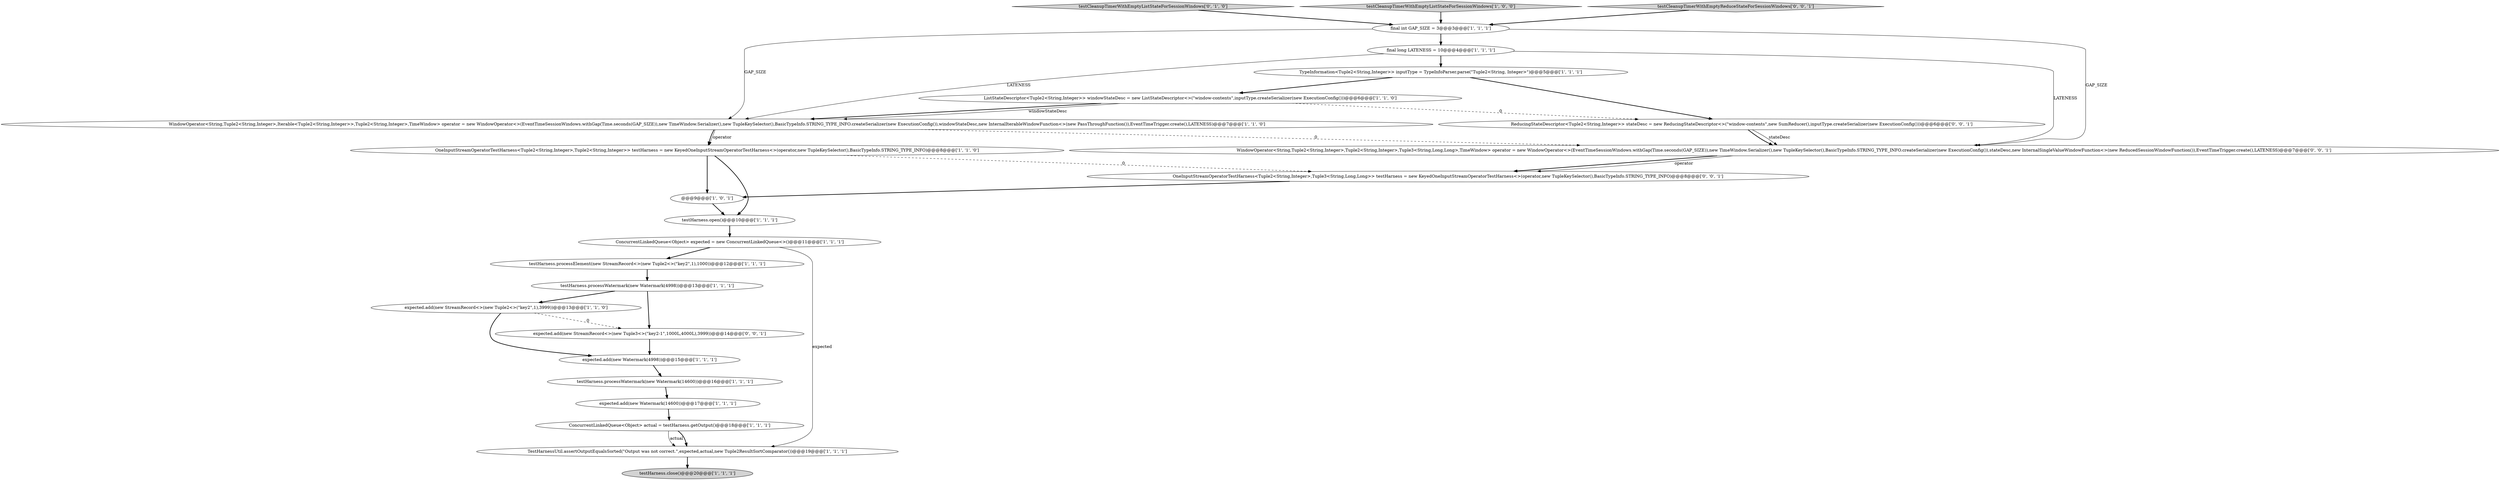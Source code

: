 digraph {
8 [style = filled, label = "final int GAP_SIZE = 3@@@3@@@['1', '1', '1']", fillcolor = white, shape = ellipse image = "AAA0AAABBB1BBB"];
16 [style = filled, label = "expected.add(new Watermark(14600))@@@17@@@['1', '1', '1']", fillcolor = white, shape = ellipse image = "AAA0AAABBB1BBB"];
23 [style = filled, label = "WindowOperator<String,Tuple2<String,Integer>,Tuple2<String,Integer>,Tuple3<String,Long,Long>,TimeWindow> operator = new WindowOperator<>(EventTimeSessionWindows.withGap(Time.seconds(GAP_SIZE)),new TimeWindow.Serializer(),new TupleKeySelector(),BasicTypeInfo.STRING_TYPE_INFO.createSerializer(new ExecutionConfig()),stateDesc,new InternalSingleValueWindowFunction<>(new ReducedSessionWindowFunction()),EventTimeTrigger.create(),LATENESS)@@@7@@@['0', '0', '1']", fillcolor = white, shape = ellipse image = "AAA0AAABBB3BBB"];
19 [style = filled, label = "testCleanupTimerWithEmptyListStateForSessionWindows['0', '1', '0']", fillcolor = lightgray, shape = diamond image = "AAA0AAABBB2BBB"];
14 [style = filled, label = "TypeInformation<Tuple2<String,Integer>> inputType = TypeInfoParser.parse(\"Tuple2<String, Integer>\")@@@5@@@['1', '1', '1']", fillcolor = white, shape = ellipse image = "AAA0AAABBB1BBB"];
9 [style = filled, label = "testHarness.close()@@@20@@@['1', '1', '1']", fillcolor = lightgray, shape = ellipse image = "AAA0AAABBB1BBB"];
10 [style = filled, label = "testCleanupTimerWithEmptyListStateForSessionWindows['1', '0', '0']", fillcolor = lightgray, shape = diamond image = "AAA0AAABBB1BBB"];
5 [style = filled, label = "ConcurrentLinkedQueue<Object> actual = testHarness.getOutput()@@@18@@@['1', '1', '1']", fillcolor = white, shape = ellipse image = "AAA0AAABBB1BBB"];
0 [style = filled, label = "expected.add(new Watermark(4998))@@@15@@@['1', '1', '1']", fillcolor = white, shape = ellipse image = "AAA0AAABBB1BBB"];
17 [style = filled, label = "OneInputStreamOperatorTestHarness<Tuple2<String,Integer>,Tuple2<String,Integer>> testHarness = new KeyedOneInputStreamOperatorTestHarness<>(operator,new TupleKeySelector(),BasicTypeInfo.STRING_TYPE_INFO)@@@8@@@['1', '1', '0']", fillcolor = white, shape = ellipse image = "AAA0AAABBB1BBB"];
1 [style = filled, label = "testHarness.processWatermark(new Watermark(14600))@@@16@@@['1', '1', '1']", fillcolor = white, shape = ellipse image = "AAA0AAABBB1BBB"];
12 [style = filled, label = "ListStateDescriptor<Tuple2<String,Integer>> windowStateDesc = new ListStateDescriptor<>(\"window-contents\",inputType.createSerializer(new ExecutionConfig()))@@@6@@@['1', '1', '0']", fillcolor = white, shape = ellipse image = "AAA0AAABBB1BBB"];
11 [style = filled, label = "final long LATENESS = 10@@@4@@@['1', '1', '1']", fillcolor = white, shape = ellipse image = "AAA0AAABBB1BBB"];
18 [style = filled, label = "WindowOperator<String,Tuple2<String,Integer>,Iterable<Tuple2<String,Integer>>,Tuple2<String,Integer>,TimeWindow> operator = new WindowOperator<>(EventTimeSessionWindows.withGap(Time.seconds(GAP_SIZE)),new TimeWindow.Serializer(),new TupleKeySelector(),BasicTypeInfo.STRING_TYPE_INFO.createSerializer(new ExecutionConfig()),windowStateDesc,new InternalIterableWindowFunction<>(new PassThroughFunction()),EventTimeTrigger.create(),LATENESS)@@@7@@@['1', '1', '0']", fillcolor = white, shape = ellipse image = "AAA0AAABBB1BBB"];
7 [style = filled, label = "expected.add(new StreamRecord<>(new Tuple2<>(\"key2\",1),3999))@@@13@@@['1', '1', '0']", fillcolor = white, shape = ellipse image = "AAA0AAABBB1BBB"];
15 [style = filled, label = "testHarness.open()@@@10@@@['1', '1', '1']", fillcolor = white, shape = ellipse image = "AAA0AAABBB1BBB"];
4 [style = filled, label = "ConcurrentLinkedQueue<Object> expected = new ConcurrentLinkedQueue<>()@@@11@@@['1', '1', '1']", fillcolor = white, shape = ellipse image = "AAA0AAABBB1BBB"];
24 [style = filled, label = "ReducingStateDescriptor<Tuple2<String,Integer>> stateDesc = new ReducingStateDescriptor<>(\"window-contents\",new SumReducer(),inputType.createSerializer(new ExecutionConfig()))@@@6@@@['0', '0', '1']", fillcolor = white, shape = ellipse image = "AAA0AAABBB3BBB"];
3 [style = filled, label = "@@@9@@@['1', '0', '1']", fillcolor = white, shape = ellipse image = "AAA0AAABBB1BBB"];
6 [style = filled, label = "TestHarnessUtil.assertOutputEqualsSorted(\"Output was not correct.\",expected,actual,new Tuple2ResultSortComparator())@@@19@@@['1', '1', '1']", fillcolor = white, shape = ellipse image = "AAA0AAABBB1BBB"];
22 [style = filled, label = "OneInputStreamOperatorTestHarness<Tuple2<String,Integer>,Tuple3<String,Long,Long>> testHarness = new KeyedOneInputStreamOperatorTestHarness<>(operator,new TupleKeySelector(),BasicTypeInfo.STRING_TYPE_INFO)@@@8@@@['0', '0', '1']", fillcolor = white, shape = ellipse image = "AAA0AAABBB3BBB"];
2 [style = filled, label = "testHarness.processElement(new StreamRecord<>(new Tuple2<>(\"key2\",1),1000))@@@12@@@['1', '1', '1']", fillcolor = white, shape = ellipse image = "AAA0AAABBB1BBB"];
13 [style = filled, label = "testHarness.processWatermark(new Watermark(4998))@@@13@@@['1', '1', '1']", fillcolor = white, shape = ellipse image = "AAA0AAABBB1BBB"];
20 [style = filled, label = "testCleanupTimerWithEmptyReduceStateForSessionWindows['0', '0', '1']", fillcolor = lightgray, shape = diamond image = "AAA0AAABBB3BBB"];
21 [style = filled, label = "expected.add(new StreamRecord<>(new Tuple3<>(\"key2-1\",1000L,4000L),3999))@@@14@@@['0', '0', '1']", fillcolor = white, shape = ellipse image = "AAA0AAABBB3BBB"];
14->24 [style = bold, label=""];
24->23 [style = solid, label="stateDesc"];
7->21 [style = dashed, label="0"];
21->0 [style = bold, label=""];
11->14 [style = bold, label=""];
5->6 [style = solid, label="actual"];
18->17 [style = bold, label=""];
7->0 [style = bold, label=""];
3->15 [style = bold, label=""];
4->2 [style = bold, label=""];
19->8 [style = bold, label=""];
2->13 [style = bold, label=""];
8->18 [style = solid, label="GAP_SIZE"];
22->3 [style = bold, label=""];
20->8 [style = bold, label=""];
4->6 [style = solid, label="expected"];
23->22 [style = bold, label=""];
8->23 [style = solid, label="GAP_SIZE"];
5->6 [style = bold, label=""];
10->8 [style = bold, label=""];
23->22 [style = solid, label="operator"];
1->16 [style = bold, label=""];
13->7 [style = bold, label=""];
0->1 [style = bold, label=""];
18->17 [style = solid, label="operator"];
12->24 [style = dashed, label="0"];
14->12 [style = bold, label=""];
18->23 [style = dashed, label="0"];
15->4 [style = bold, label=""];
17->15 [style = bold, label=""];
12->18 [style = bold, label=""];
17->3 [style = bold, label=""];
16->5 [style = bold, label=""];
6->9 [style = bold, label=""];
11->23 [style = solid, label="LATENESS"];
13->21 [style = bold, label=""];
12->18 [style = solid, label="windowStateDesc"];
8->11 [style = bold, label=""];
11->18 [style = solid, label="LATENESS"];
24->23 [style = bold, label=""];
17->22 [style = dashed, label="0"];
}
